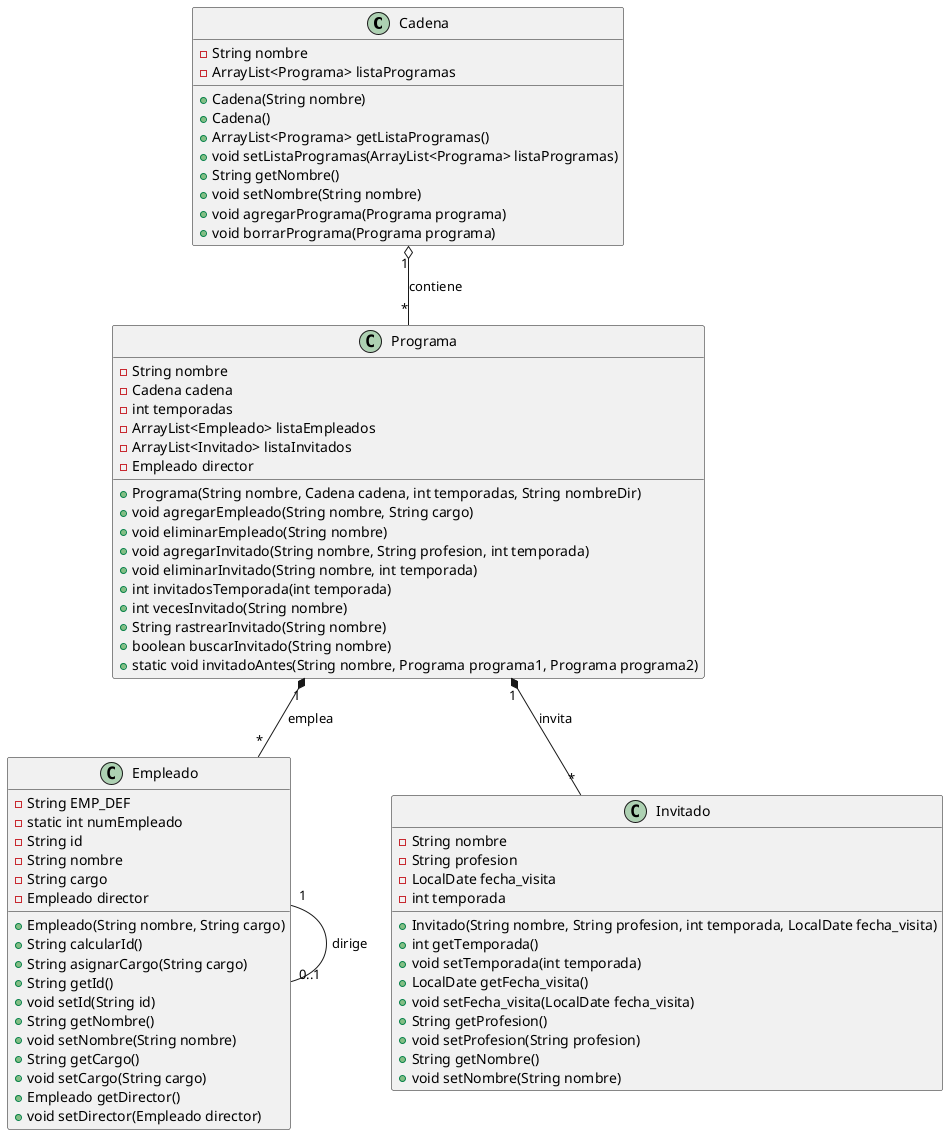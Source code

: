 @startuml

class Cadena {
    - String nombre
    - ArrayList<Programa> listaProgramas
    + Cadena(String nombre)
    + Cadena()
    + ArrayList<Programa> getListaProgramas()
    + void setListaProgramas(ArrayList<Programa> listaProgramas)
    + String getNombre()
    + void setNombre(String nombre)
    + void agregarPrograma(Programa programa)
    + void borrarPrograma(Programa programa)
}

class Programa {
    - String nombre
    - Cadena cadena
    - int temporadas
    - ArrayList<Empleado> listaEmpleados
    - ArrayList<Invitado> listaInvitados
    - Empleado director
    + Programa(String nombre, Cadena cadena, int temporadas, String nombreDir)
    + void agregarEmpleado(String nombre, String cargo)
    + void eliminarEmpleado(String nombre)
    + void agregarInvitado(String nombre, String profesion, int temporada)
    + void eliminarInvitado(String nombre, int temporada)
    + int invitadosTemporada(int temporada)
    + int vecesInvitado(String nombre)
    + String rastrearInvitado(String nombre)
    + boolean buscarInvitado(String nombre)
    + static void invitadoAntes(String nombre, Programa programa1, Programa programa2)
}

class Empleado {
    - String EMP_DEF
    - static int numEmpleado
    - String id
    - String nombre
    - String cargo
    - Empleado director
    + Empleado(String nombre, String cargo)
    + String calcularId()
    + String asignarCargo(String cargo)
    + String getId()
    + void setId(String id)
    + String getNombre()
    + void setNombre(String nombre)
    + String getCargo()
    + void setCargo(String cargo)
    + Empleado getDirector()
    + void setDirector(Empleado director)
}

class Invitado {
    - String nombre
    - String profesion
    - LocalDate fecha_visita
    - int temporada
    + Invitado(String nombre, String profesion, int temporada, LocalDate fecha_visita)
    + int getTemporada()
    + void setTemporada(int temporada)
    + LocalDate getFecha_visita()
    + void setFecha_visita(LocalDate fecha_visita)
    + String getProfesion()
    + void setProfesion(String profesion)
    + String getNombre()
    + void setNombre(String nombre)
}

Cadena "1" o-- "*" Programa : contiene
Programa "1" *-- "*" Empleado : emplea
Programa "1" *-- "*" Invitado : invita
Empleado "1" -- "0..1" Empleado : dirige

@enduml

